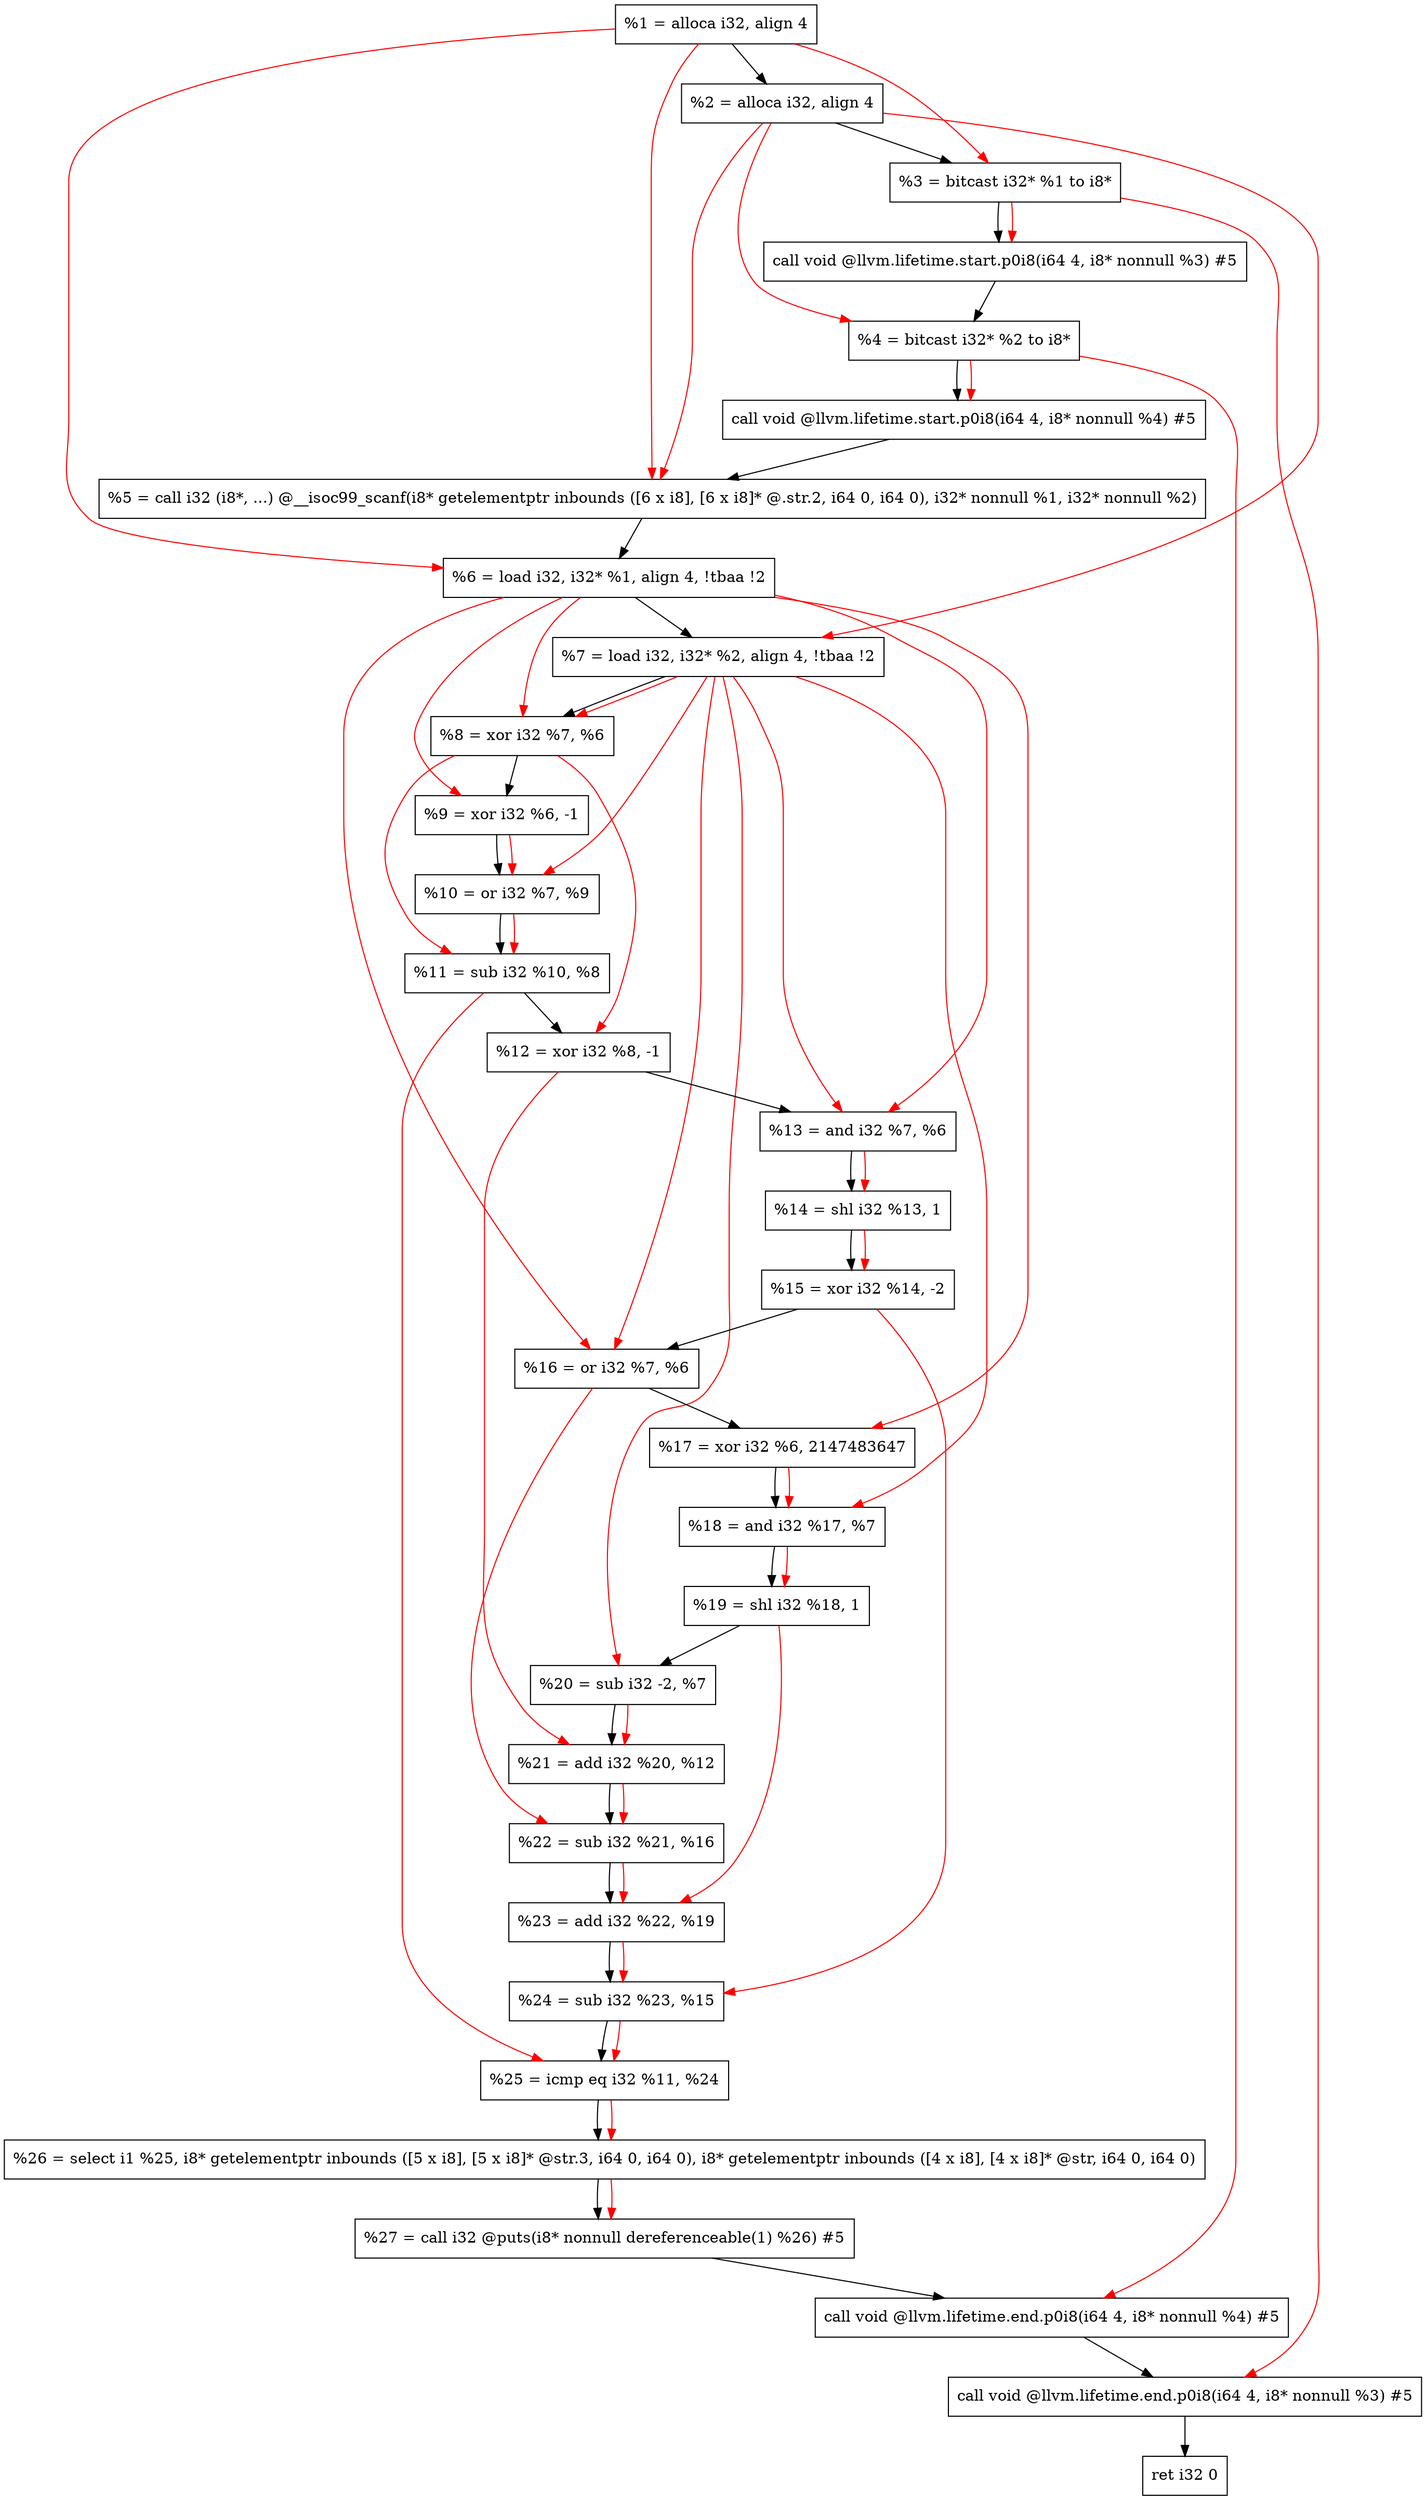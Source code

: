 digraph "DFG for'main' function" {
	Node0x18fcc48[shape=record, label="  %1 = alloca i32, align 4"];
	Node0x18fccc8[shape=record, label="  %2 = alloca i32, align 4"];
	Node0x18fcd58[shape=record, label="  %3 = bitcast i32* %1 to i8*"];
	Node0x18fd1b8[shape=record, label="  call void @llvm.lifetime.start.p0i8(i64 4, i8* nonnull %3) #5"];
	Node0x18fd298[shape=record, label="  %4 = bitcast i32* %2 to i8*"];
	Node0x18fd3b8[shape=record, label="  call void @llvm.lifetime.start.p0i8(i64 4, i8* nonnull %4) #5"];
	Node0x18fd5f0[shape=record, label="  %5 = call i32 (i8*, ...) @__isoc99_scanf(i8* getelementptr inbounds ([6 x i8], [6 x i8]* @.str.2, i64 0, i64 0), i32* nonnull %1, i32* nonnull %2)"];
	Node0x18fd6a8[shape=record, label="  %6 = load i32, i32* %1, align 4, !tbaa !2"];
	Node0x18fe618[shape=record, label="  %7 = load i32, i32* %2, align 4, !tbaa !2"];
	Node0x18feca0[shape=record, label="  %8 = xor i32 %7, %6"];
	Node0x18fed10[shape=record, label="  %9 = xor i32 %6, -1"];
	Node0x18fed80[shape=record, label="  %10 = or i32 %7, %9"];
	Node0x18fedf0[shape=record, label="  %11 = sub i32 %10, %8"];
	Node0x18fee60[shape=record, label="  %12 = xor i32 %8, -1"];
	Node0x18feed0[shape=record, label="  %13 = and i32 %7, %6"];
	Node0x18fef40[shape=record, label="  %14 = shl i32 %13, 1"];
	Node0x18fefb0[shape=record, label="  %15 = xor i32 %14, -2"];
	Node0x18ff020[shape=record, label="  %16 = or i32 %7, %6"];
	Node0x18ff090[shape=record, label="  %17 = xor i32 %6, 2147483647"];
	Node0x18ff100[shape=record, label="  %18 = and i32 %17, %7"];
	Node0x18ff170[shape=record, label="  %19 = shl i32 %18, 1"];
	Node0x18ff1e0[shape=record, label="  %20 = sub i32 -2, %7"];
	Node0x18ff250[shape=record, label="  %21 = add i32 %20, %12"];
	Node0x18ff2c0[shape=record, label="  %22 = sub i32 %21, %16"];
	Node0x18ff330[shape=record, label="  %23 = add i32 %22, %19"];
	Node0x18ff3a0[shape=record, label="  %24 = sub i32 %23, %15"];
	Node0x18ff410[shape=record, label="  %25 = icmp eq i32 %11, %24"];
	Node0x189d9d8[shape=record, label="  %26 = select i1 %25, i8* getelementptr inbounds ([5 x i8], [5 x i8]* @str.3, i64 0, i64 0), i8* getelementptr inbounds ([4 x i8], [4 x i8]* @str, i64 0, i64 0)"];
	Node0x18ff4a0[shape=record, label="  %27 = call i32 @puts(i8* nonnull dereferenceable(1) %26) #5"];
	Node0x18ff6f8[shape=record, label="  call void @llvm.lifetime.end.p0i8(i64 4, i8* nonnull %4) #5"];
	Node0x18ff858[shape=record, label="  call void @llvm.lifetime.end.p0i8(i64 4, i8* nonnull %3) #5"];
	Node0x18ff918[shape=record, label="  ret i32 0"];
	Node0x18fcc48 -> Node0x18fccc8;
	Node0x18fccc8 -> Node0x18fcd58;
	Node0x18fcd58 -> Node0x18fd1b8;
	Node0x18fd1b8 -> Node0x18fd298;
	Node0x18fd298 -> Node0x18fd3b8;
	Node0x18fd3b8 -> Node0x18fd5f0;
	Node0x18fd5f0 -> Node0x18fd6a8;
	Node0x18fd6a8 -> Node0x18fe618;
	Node0x18fe618 -> Node0x18feca0;
	Node0x18feca0 -> Node0x18fed10;
	Node0x18fed10 -> Node0x18fed80;
	Node0x18fed80 -> Node0x18fedf0;
	Node0x18fedf0 -> Node0x18fee60;
	Node0x18fee60 -> Node0x18feed0;
	Node0x18feed0 -> Node0x18fef40;
	Node0x18fef40 -> Node0x18fefb0;
	Node0x18fefb0 -> Node0x18ff020;
	Node0x18ff020 -> Node0x18ff090;
	Node0x18ff090 -> Node0x18ff100;
	Node0x18ff100 -> Node0x18ff170;
	Node0x18ff170 -> Node0x18ff1e0;
	Node0x18ff1e0 -> Node0x18ff250;
	Node0x18ff250 -> Node0x18ff2c0;
	Node0x18ff2c0 -> Node0x18ff330;
	Node0x18ff330 -> Node0x18ff3a0;
	Node0x18ff3a0 -> Node0x18ff410;
	Node0x18ff410 -> Node0x189d9d8;
	Node0x189d9d8 -> Node0x18ff4a0;
	Node0x18ff4a0 -> Node0x18ff6f8;
	Node0x18ff6f8 -> Node0x18ff858;
	Node0x18ff858 -> Node0x18ff918;
edge [color=red]
	Node0x18fcc48 -> Node0x18fcd58;
	Node0x18fcd58 -> Node0x18fd1b8;
	Node0x18fccc8 -> Node0x18fd298;
	Node0x18fd298 -> Node0x18fd3b8;
	Node0x18fcc48 -> Node0x18fd5f0;
	Node0x18fccc8 -> Node0x18fd5f0;
	Node0x18fcc48 -> Node0x18fd6a8;
	Node0x18fccc8 -> Node0x18fe618;
	Node0x18fe618 -> Node0x18feca0;
	Node0x18fd6a8 -> Node0x18feca0;
	Node0x18fd6a8 -> Node0x18fed10;
	Node0x18fe618 -> Node0x18fed80;
	Node0x18fed10 -> Node0x18fed80;
	Node0x18fed80 -> Node0x18fedf0;
	Node0x18feca0 -> Node0x18fedf0;
	Node0x18feca0 -> Node0x18fee60;
	Node0x18fe618 -> Node0x18feed0;
	Node0x18fd6a8 -> Node0x18feed0;
	Node0x18feed0 -> Node0x18fef40;
	Node0x18fef40 -> Node0x18fefb0;
	Node0x18fe618 -> Node0x18ff020;
	Node0x18fd6a8 -> Node0x18ff020;
	Node0x18fd6a8 -> Node0x18ff090;
	Node0x18ff090 -> Node0x18ff100;
	Node0x18fe618 -> Node0x18ff100;
	Node0x18ff100 -> Node0x18ff170;
	Node0x18fe618 -> Node0x18ff1e0;
	Node0x18ff1e0 -> Node0x18ff250;
	Node0x18fee60 -> Node0x18ff250;
	Node0x18ff250 -> Node0x18ff2c0;
	Node0x18ff020 -> Node0x18ff2c0;
	Node0x18ff2c0 -> Node0x18ff330;
	Node0x18ff170 -> Node0x18ff330;
	Node0x18ff330 -> Node0x18ff3a0;
	Node0x18fefb0 -> Node0x18ff3a0;
	Node0x18fedf0 -> Node0x18ff410;
	Node0x18ff3a0 -> Node0x18ff410;
	Node0x18ff410 -> Node0x189d9d8;
	Node0x189d9d8 -> Node0x18ff4a0;
	Node0x18fd298 -> Node0x18ff6f8;
	Node0x18fcd58 -> Node0x18ff858;
}
